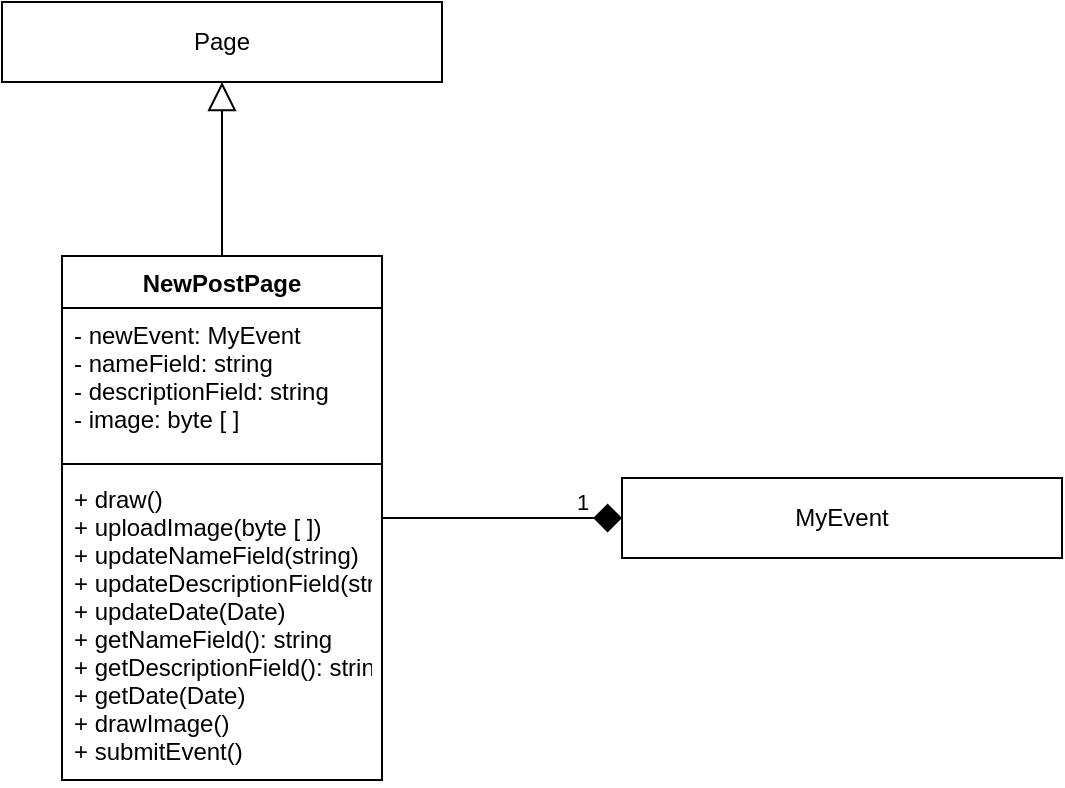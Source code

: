 <mxfile version="15.3.8" type="device"><diagram id="HpAIH4SC2Nz1eXyn0L-u" name="Page-1"><mxGraphModel dx="749" dy="666" grid="1" gridSize="10" guides="1" tooltips="1" connect="1" arrows="1" fold="1" page="1" pageScale="1" pageWidth="850" pageHeight="1100" math="0" shadow="0"><root><mxCell id="0"/><mxCell id="1" parent="0"/><mxCell id="yoGAbh93K4iOcHWkGqK1-6" style="edgeStyle=orthogonalEdgeStyle;rounded=0;orthogonalLoop=1;jettySize=auto;html=1;exitX=1;exitY=0.5;exitDx=0;exitDy=0;entryX=0;entryY=0.5;entryDx=0;entryDy=0;endSize=12;endArrow=diamond;endFill=1;" edge="1" parent="1" source="yoGAbh93K4iOcHWkGqK1-1" target="yoGAbh93K4iOcHWkGqK1-5"><mxGeometry relative="1" as="geometry"/></mxCell><mxCell id="yoGAbh93K4iOcHWkGqK1-9" value="1" style="edgeLabel;html=1;align=center;verticalAlign=middle;resizable=0;points=[];" vertex="1" connectable="0" parent="yoGAbh93K4iOcHWkGqK1-6"><mxGeometry x="0.606" y="1" relative="1" as="geometry"><mxPoint x="3" y="-7" as="offset"/></mxGeometry></mxCell><mxCell id="yoGAbh93K4iOcHWkGqK1-8" style="edgeStyle=orthogonalEdgeStyle;rounded=0;orthogonalLoop=1;jettySize=auto;html=1;exitX=0.5;exitY=0;exitDx=0;exitDy=0;entryX=0.5;entryY=1;entryDx=0;entryDy=0;endArrow=block;endFill=0;endSize=12;" edge="1" parent="1" source="yoGAbh93K4iOcHWkGqK1-1" target="yoGAbh93K4iOcHWkGqK1-7"><mxGeometry relative="1" as="geometry"/></mxCell><mxCell id="yoGAbh93K4iOcHWkGqK1-1" value="NewPostPage" style="swimlane;fontStyle=1;align=center;verticalAlign=top;childLayout=stackLayout;horizontal=1;startSize=26;horizontalStack=0;resizeParent=1;resizeParentMax=0;resizeLast=0;collapsible=1;marginBottom=0;swimlaneFillColor=default;" vertex="1" parent="1"><mxGeometry x="270" y="267" width="160" height="262" as="geometry"><mxRectangle x="270" y="267" width="165" height="26" as="alternateBounds"/></mxGeometry></mxCell><mxCell id="yoGAbh93K4iOcHWkGqK1-2" value="- newEvent: MyEvent&#10;- nameField: string&#10;- descriptionField: string&#10;- image: byte [ ]" style="text;strokeColor=none;fillColor=none;align=left;verticalAlign=top;spacingLeft=4;spacingRight=4;overflow=hidden;rotatable=0;points=[[0,0.5],[1,0.5]];portConstraint=eastwest;" vertex="1" parent="yoGAbh93K4iOcHWkGqK1-1"><mxGeometry y="26" width="160" height="74" as="geometry"/></mxCell><mxCell id="yoGAbh93K4iOcHWkGqK1-3" value="" style="line;strokeWidth=1;fillColor=none;align=left;verticalAlign=middle;spacingTop=-1;spacingLeft=3;spacingRight=3;rotatable=0;labelPosition=right;points=[];portConstraint=eastwest;" vertex="1" parent="yoGAbh93K4iOcHWkGqK1-1"><mxGeometry y="100" width="160" height="8" as="geometry"/></mxCell><mxCell id="yoGAbh93K4iOcHWkGqK1-4" value="+ draw()&#10;+ uploadImage(byte [ ])&#10;+ updateNameField(string)&#10;+ updateDescriptionField(string)&#10;+ updateDate(Date)&#10;+ getNameField(): string&#10;+ getDescriptionField(): string&#10;+ getDate(Date)&#10;+ drawImage()&#10;+ submitEvent()" style="text;strokeColor=none;fillColor=none;align=left;verticalAlign=top;spacingLeft=4;spacingRight=4;overflow=hidden;rotatable=0;points=[[0,0.5],[1,0.5]];portConstraint=eastwest;" vertex="1" parent="yoGAbh93K4iOcHWkGqK1-1"><mxGeometry y="108" width="160" height="154" as="geometry"/></mxCell><mxCell id="yoGAbh93K4iOcHWkGqK1-5" value="MyEvent" style="rounded=0;whiteSpace=wrap;html=1;align=center;" vertex="1" parent="1"><mxGeometry x="550" y="378" width="220" height="40" as="geometry"/></mxCell><mxCell id="yoGAbh93K4iOcHWkGqK1-7" value="Page" style="rounded=0;whiteSpace=wrap;html=1;align=center;" vertex="1" parent="1"><mxGeometry x="240" y="140" width="220" height="40" as="geometry"/></mxCell></root></mxGraphModel></diagram></mxfile>